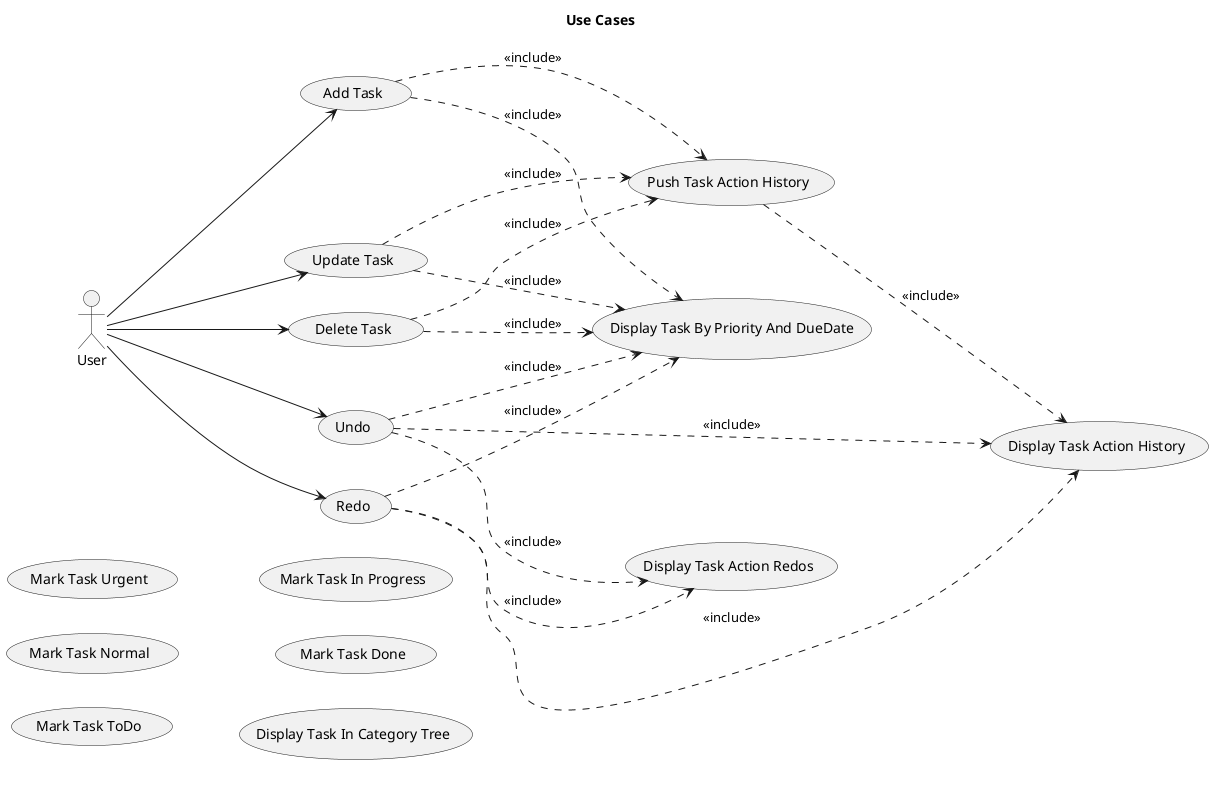 @startuml UseCases
    left to right direction
    title Use Cases

actor User

usecase "Add Task" as UC101
usecase "Update Task" as UC102
usecase "Delete Task" as UC103
usecase "Display Task By Priority And DueDate" as UC104

usecase "Push Task Action History" as UC201
usecase "Undo" as UC202
usecase "Redo" as UC203
usecase "Display Task Action History" as UC204
usecase "Display Task Action Redos" as UC205

usecase "Mark Task Urgent" as UC301
usecase "Mark Task Normal" as UC302

usecase "Mark Task ToDo" as UC402
usecase "Mark Task In Progress" as UC403
usecase "Mark Task Done" as UC404

usecase "Display Task In Category Tree" as UC501

User --> UC101
    UC101 ..> UC104 : <<include>>
    UC101 ..> UC201 : <<include>>
User --> UC102
    UC102 ..> UC104 : <<include>>
    UC102 ..> UC201 : <<include>>
User --> UC103
    UC103 ..> UC104 : <<include>>
    UC103 ..> UC201 : <<include>>
    
    UC201 ..> UC204 : <<include>>

User --> UC202
    UC202 ..> UC104 : <<include>>
    UC202 ..> UC204 : <<include>>
    UC202 ..> UC205 : <<include>>
User --> UC203
    UC203 ..> UC104 : <<include>>
    UC203 ..> UC204 : <<include>>
    UC203 ..> UC205 : <<include>>
@enduml